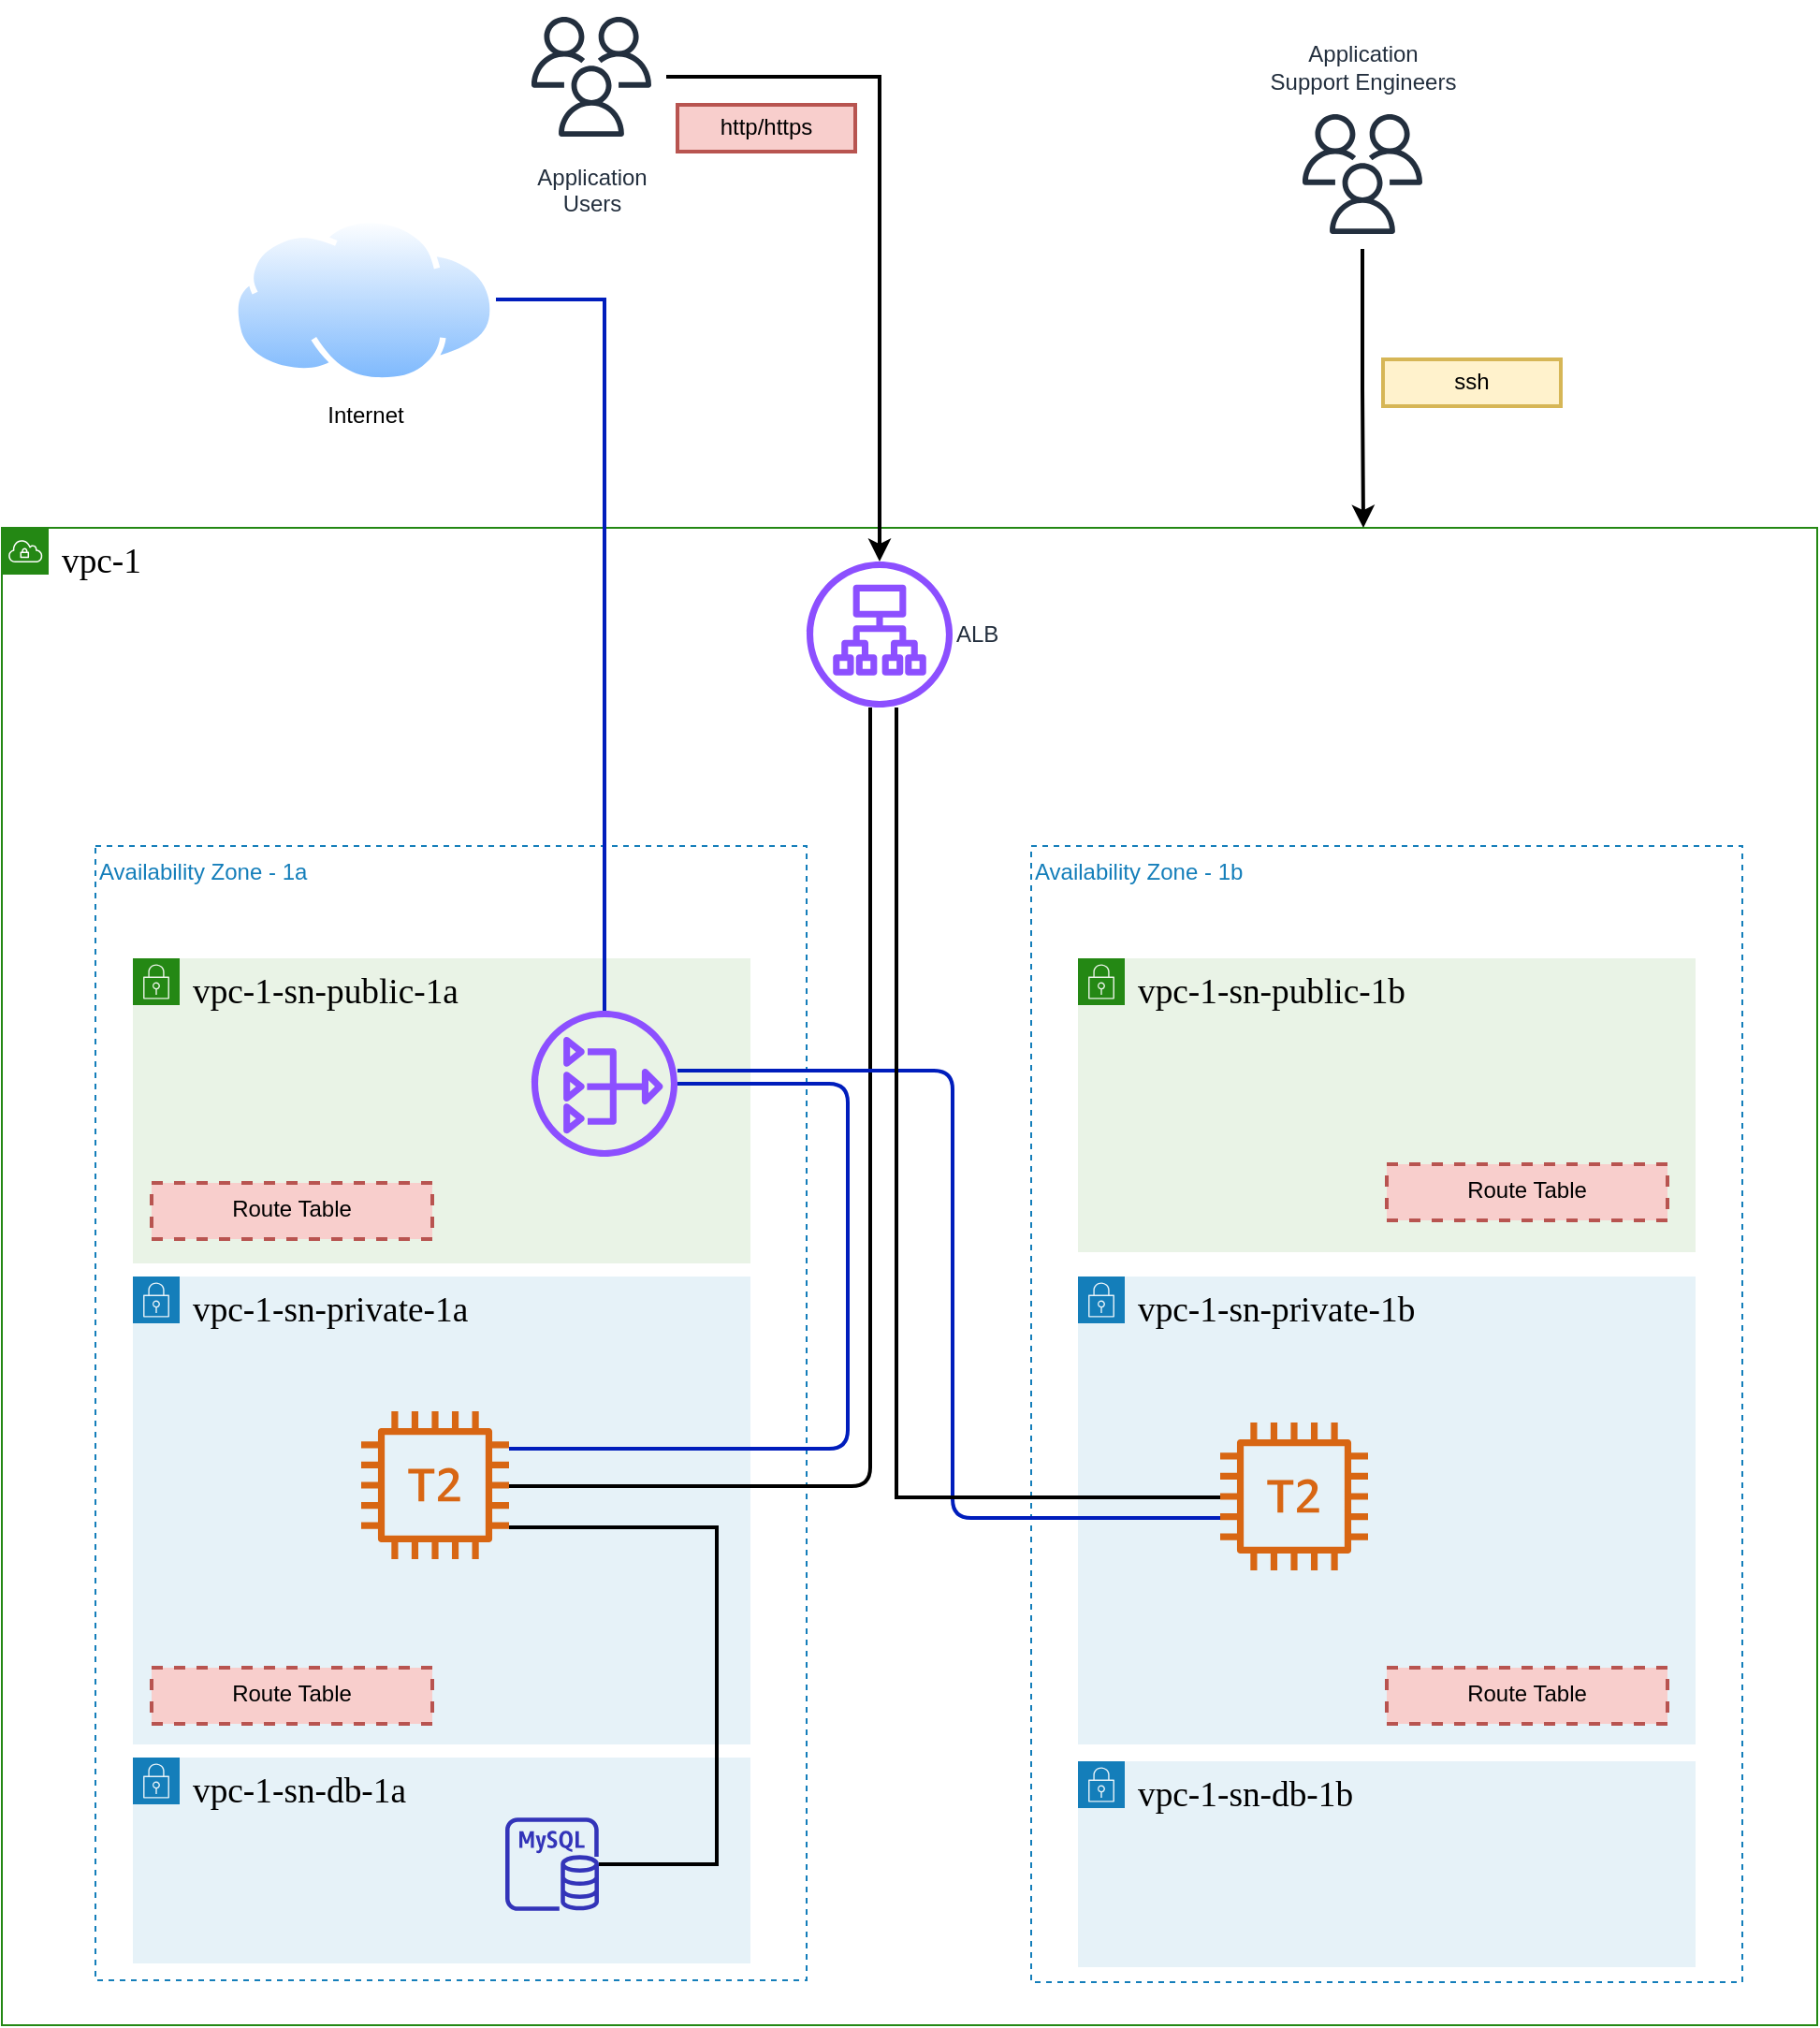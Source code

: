 <mxfile version="23.1.5" type="device">
  <diagram name="Part1" id="_OM3FWwfjT7G48boJ3s_">
    <mxGraphModel dx="1434" dy="884" grid="0" gridSize="10" guides="1" tooltips="1" connect="1" arrows="1" fold="1" page="0" pageScale="1" pageWidth="1100" pageHeight="850" math="0" shadow="0">
      <root>
        <mxCell id="FIwVsVLgRqs685gHFi1w-0" />
        <mxCell id="FIwVsVLgRqs685gHFi1w-1" parent="FIwVsVLgRqs685gHFi1w-0" />
        <mxCell id="FIwVsVLgRqs685gHFi1w-2" value="&lt;span style=&quot;font-size: 14.0pt ; font-family: &amp;quot;amazon ember&amp;quot; ; color: black&quot;&gt;vpc-1&lt;/span&gt;" style="points=[[0,0],[0.25,0],[0.5,0],[0.75,0],[1,0],[1,0.25],[1,0.5],[1,0.75],[1,1],[0.75,1],[0.5,1],[0.25,1],[0,1],[0,0.75],[0,0.5],[0,0.25]];outlineConnect=0;gradientColor=none;html=1;whiteSpace=wrap;fontSize=12;fontStyle=0;shape=mxgraph.aws4.group;grIcon=mxgraph.aws4.group_vpc;strokeColor=#248814;fillColor=none;verticalAlign=top;align=left;spacingLeft=30;fontColor=#AAB7B8;dashed=0;" parent="FIwVsVLgRqs685gHFi1w-1" vertex="1">
          <mxGeometry x="80" y="310" width="970" height="800" as="geometry" />
        </mxCell>
        <mxCell id="FIwVsVLgRqs685gHFi1w-3" value="Availability Zone - 1a" style="fillColor=none;strokeColor=#147EBA;dashed=1;verticalAlign=top;fontStyle=0;fontColor=#147EBA;align=left;" parent="FIwVsVLgRqs685gHFi1w-1" vertex="1">
          <mxGeometry x="130" y="480" width="380" height="606" as="geometry" />
        </mxCell>
        <mxCell id="FIwVsVLgRqs685gHFi1w-4" value="Availability Zone - 1b" style="fillColor=none;strokeColor=#147EBA;dashed=1;verticalAlign=top;fontStyle=0;fontColor=#147EBA;align=left;" parent="FIwVsVLgRqs685gHFi1w-1" vertex="1">
          <mxGeometry x="630" y="480" width="380" height="607" as="geometry" />
        </mxCell>
        <mxCell id="FIwVsVLgRqs685gHFi1w-5" value="&lt;span style=&quot;font-size: 14.0pt ; font-family: &amp;quot;amazon ember&amp;quot; ; color: black&quot;&gt;vpc-1-sn-public-1a&lt;br&gt;&lt;/span&gt;&lt;span style=&quot;font-size: 14.0pt ; font-family: &amp;quot;amazon ember&amp;quot; ; color: black&quot;&gt;&lt;br&gt;&lt;/span&gt;" style="points=[[0,0],[0.25,0],[0.5,0],[0.75,0],[1,0],[1,0.25],[1,0.5],[1,0.75],[1,1],[0.75,1],[0.5,1],[0.25,1],[0,1],[0,0.75],[0,0.5],[0,0.25]];outlineConnect=0;gradientColor=none;html=1;whiteSpace=wrap;fontSize=12;fontStyle=0;shape=mxgraph.aws4.group;grIcon=mxgraph.aws4.group_security_group;grStroke=0;strokeColor=#248814;fillColor=#E9F3E6;verticalAlign=top;align=left;spacingLeft=30;fontColor=#248814;dashed=0;" parent="FIwVsVLgRqs685gHFi1w-1" vertex="1">
          <mxGeometry x="150" y="540" width="330" height="163" as="geometry" />
        </mxCell>
        <mxCell id="FIwVsVLgRqs685gHFi1w-6" value="&lt;span style=&quot;font-size: 14.0pt ; font-family: &amp;quot;amazon ember&amp;quot; ; color: black&quot;&gt;vpc-1-sn-public-1b&lt;br&gt;&lt;/span&gt;&lt;span style=&quot;font-size: 14.0pt ; font-family: &amp;quot;amazon ember&amp;quot; ; color: black&quot;&gt;&lt;br&gt;&lt;/span&gt;" style="points=[[0,0],[0.25,0],[0.5,0],[0.75,0],[1,0],[1,0.25],[1,0.5],[1,0.75],[1,1],[0.75,1],[0.5,1],[0.25,1],[0,1],[0,0.75],[0,0.5],[0,0.25]];outlineConnect=0;gradientColor=none;html=1;whiteSpace=wrap;fontSize=12;fontStyle=0;shape=mxgraph.aws4.group;grIcon=mxgraph.aws4.group_security_group;grStroke=0;strokeColor=#248814;fillColor=#E9F3E6;verticalAlign=top;align=left;spacingLeft=30;fontColor=#248814;dashed=0;" parent="FIwVsVLgRqs685gHFi1w-1" vertex="1">
          <mxGeometry x="655" y="540" width="330" height="157" as="geometry" />
        </mxCell>
        <mxCell id="FIwVsVLgRqs685gHFi1w-7" value="&lt;span style=&quot;font-size: 14.0pt ; font-family: &amp;quot;amazon ember&amp;quot; ; color: black&quot;&gt;vpc-1-sn-private-1a&lt;br&gt;&lt;/span&gt;&lt;span style=&quot;font-size: 14.0pt ; font-family: &amp;quot;amazon ember&amp;quot; ; color: black&quot;&gt;&lt;br&gt;&lt;/span&gt;" style="points=[[0,0],[0.25,0],[0.5,0],[0.75,0],[1,0],[1,0.25],[1,0.5],[1,0.75],[1,1],[0.75,1],[0.5,1],[0.25,1],[0,1],[0,0.75],[0,0.5],[0,0.25]];outlineConnect=0;gradientColor=none;html=1;whiteSpace=wrap;fontSize=12;fontStyle=0;shape=mxgraph.aws4.group;grIcon=mxgraph.aws4.group_security_group;grStroke=0;strokeColor=#147EBA;fillColor=#E6F2F8;verticalAlign=top;align=left;spacingLeft=30;fontColor=#147EBA;dashed=0;" parent="FIwVsVLgRqs685gHFi1w-1" vertex="1">
          <mxGeometry x="150" y="710" width="330" height="250" as="geometry" />
        </mxCell>
        <mxCell id="FIwVsVLgRqs685gHFi1w-8" value="&lt;span style=&quot;font-size: 14.0pt ; font-family: &amp;quot;amazon ember&amp;quot; ; color: black&quot;&gt;vpc-1-sn-private-1b&lt;br&gt;&lt;/span&gt;&lt;span style=&quot;font-size: 14.0pt ; font-family: &amp;quot;amazon ember&amp;quot; ; color: black&quot;&gt;&lt;br&gt;&lt;/span&gt;" style="points=[[0,0],[0.25,0],[0.5,0],[0.75,0],[1,0],[1,0.25],[1,0.5],[1,0.75],[1,1],[0.75,1],[0.5,1],[0.25,1],[0,1],[0,0.75],[0,0.5],[0,0.25]];outlineConnect=0;gradientColor=none;html=1;whiteSpace=wrap;fontSize=12;fontStyle=0;shape=mxgraph.aws4.group;grIcon=mxgraph.aws4.group_security_group;grStroke=0;strokeColor=#147EBA;fillColor=#E6F2F8;verticalAlign=top;align=left;spacingLeft=30;fontColor=#147EBA;dashed=0;" parent="FIwVsVLgRqs685gHFi1w-1" vertex="1">
          <mxGeometry x="655" y="710" width="330" height="250" as="geometry" />
        </mxCell>
        <mxCell id="FIwVsVLgRqs685gHFi1w-10" value="&lt;span style=&quot;color: rgba(0 , 0 , 0 , 0) ; font-family: monospace ; font-size: 0px&quot;&gt;%3CmxGraphModel%3E%3Croot%3E%3CmxCell%20id%3D%220%22%2F%3E%3CmxCell%20id%3D%221%22%20parent%3D%220%22%2F%3E%3CmxCell%20id%3D%222%22%20value%3D%22cms-web-01%22%20style%3D%22outlineConnect%3D0%3BfontColor%3D%23232F3E%3BgradientColor%3Dnone%3BfillColor%3D%23D86613%3BstrokeColor%3Dnone%3Bdashed%3D0%3BverticalLabelPosition%3Dbottom%3BverticalAlign%3Dtop%3Balign%3Dcenter%3Bhtml%3D1%3BfontSize%3D12%3BfontStyle%3D0%3Baspect%3Dfixed%3BpointerEvents%3D1%3Bshape%3Dmxgraph.aws4.t2_instance%3BfontFamily%3DVerdana%3B%22%20vertex%3D%221%22%20parent%3D%221%22%3E%3CmxGeometry%20x%3D%22269%22%20y%3D%22834%22%20width%3D%2233%22%20height%3D%2233%22%20as%3D%22geometry%22%2F%3E%3C%2FmxCell%3E%3C%2Froot%3E%3C%2FmxGraphModel%3E&lt;/span&gt;" style="outlineConnect=0;fontColor=#232F3E;gradientColor=none;fillColor=#D86613;strokeColor=none;dashed=0;verticalLabelPosition=bottom;verticalAlign=top;align=center;html=1;fontSize=12;fontStyle=0;aspect=fixed;pointerEvents=1;shape=mxgraph.aws4.t2_instance;fontFamily=Verdana;" parent="FIwVsVLgRqs685gHFi1w-1" vertex="1">
          <mxGeometry x="731" y="788" width="79" height="79" as="geometry" />
        </mxCell>
        <mxCell id="FIwVsVLgRqs685gHFi1w-13" value="" style="endArrow=none;html=1;strokeWidth=2;edgeStyle=orthogonalEdgeStyle;startArrow=none;startFill=0;endFill=0;" parent="FIwVsVLgRqs685gHFi1w-1" target="BmUEXWPujjrW6N6NDiEU-2" edge="1" source="63ZmtIiYRRf0kduB_CUI-1">
          <mxGeometry width="50" height="50" relative="1" as="geometry">
            <mxPoint x="550" y="349.999" as="sourcePoint" />
            <mxPoint x="415" y="606" as="targetPoint" />
            <Array as="points">
              <mxPoint x="544" y="822" />
            </Array>
          </mxGeometry>
        </mxCell>
        <mxCell id="BmUEXWPujjrW6N6NDiEU-1" style="edgeStyle=orthogonalEdgeStyle;rounded=0;orthogonalLoop=1;jettySize=auto;html=1;strokeWidth=2;" edge="1" parent="FIwVsVLgRqs685gHFi1w-1" source="FIwVsVLgRqs685gHFi1w-17" target="63ZmtIiYRRf0kduB_CUI-1">
          <mxGeometry relative="1" as="geometry" />
        </mxCell>
        <mxCell id="FIwVsVLgRqs685gHFi1w-17" value="Application&lt;br&gt;Users" style="outlineConnect=0;fontColor=#232F3E;gradientColor=none;strokeColor=#232F3E;fillColor=#ffffff;dashed=0;verticalLabelPosition=bottom;verticalAlign=top;align=center;html=1;fontSize=12;fontStyle=0;aspect=fixed;shape=mxgraph.aws4.resourceIcon;resIcon=mxgraph.aws4.users;" parent="FIwVsVLgRqs685gHFi1w-1" vertex="1">
          <mxGeometry x="355" y="29" width="80" height="80" as="geometry" />
        </mxCell>
        <mxCell id="FIwVsVLgRqs685gHFi1w-18" value="Route Table" style="fontStyle=0;verticalAlign=middle;align=center;spacingTop=-2;fillColor=#f8cecc;rounded=0;whiteSpace=wrap;html=1;strokeColor=#b85450;strokeWidth=2;dashed=1;container=1;collapsible=0;rotation=0;labelBackgroundColor=none;" parent="FIwVsVLgRqs685gHFi1w-1" vertex="1">
          <mxGeometry x="160" y="919" width="150" height="30" as="geometry" />
        </mxCell>
        <mxCell id="FIwVsVLgRqs685gHFi1w-19" value="Route Table" style="fontStyle=0;verticalAlign=middle;align=center;spacingTop=-2;fillColor=#f8cecc;rounded=0;whiteSpace=wrap;html=1;strokeColor=#b85450;strokeWidth=2;dashed=1;container=1;collapsible=0;rotation=0;labelBackgroundColor=none;" parent="FIwVsVLgRqs685gHFi1w-1" vertex="1">
          <mxGeometry x="160" y="660" width="150" height="30" as="geometry" />
        </mxCell>
        <mxCell id="FIwVsVLgRqs685gHFi1w-20" value="Route Table" style="fontStyle=0;verticalAlign=middle;align=center;spacingTop=-2;fillColor=#f8cecc;rounded=0;whiteSpace=wrap;html=1;strokeColor=#b85450;strokeWidth=2;dashed=1;container=1;collapsible=0;rotation=0;labelBackgroundColor=none;" parent="FIwVsVLgRqs685gHFi1w-1" vertex="1">
          <mxGeometry x="820" y="650" width="150" height="30" as="geometry" />
        </mxCell>
        <mxCell id="FIwVsVLgRqs685gHFi1w-23" value="" style="endArrow=none;html=1;strokeWidth=2;edgeStyle=orthogonalEdgeStyle;startArrow=none;startFill=0;endFill=0;fillColor=#0050ef;strokeColor=#001DBC;" parent="FIwVsVLgRqs685gHFi1w-1" source="BmUEXWPujjrW6N6NDiEU-3" edge="1" target="BmUEXWPujjrW6N6NDiEU-2">
          <mxGeometry width="50" height="50" relative="1" as="geometry">
            <mxPoint x="455" y="639" as="sourcePoint" />
            <mxPoint x="390" y="884" as="targetPoint" />
            <Array as="points">
              <mxPoint x="532" y="607" />
              <mxPoint x="532" y="802" />
            </Array>
          </mxGeometry>
        </mxCell>
        <mxCell id="FIwVsVLgRqs685gHFi1w-24" value="" style="endArrow=none;html=1;strokeWidth=2;edgeStyle=orthogonalEdgeStyle;startArrow=none;startFill=0;endFill=0;fillColor=#0050ef;strokeColor=#001DBC;" parent="FIwVsVLgRqs685gHFi1w-1" source="BmUEXWPujjrW6N6NDiEU-3" target="FIwVsVLgRqs685gHFi1w-10" edge="1">
          <mxGeometry width="50" height="50" relative="1" as="geometry">
            <mxPoint x="455" y="617" as="sourcePoint" />
            <mxPoint x="388" y="881" as="targetPoint" />
            <Array as="points">
              <mxPoint x="588" y="600" />
              <mxPoint x="588" y="839" />
            </Array>
          </mxGeometry>
        </mxCell>
        <mxCell id="FIwVsVLgRqs685gHFi1w-26" value="Route Table" style="fontStyle=0;verticalAlign=middle;align=center;spacingTop=-2;fillColor=#f8cecc;rounded=0;whiteSpace=wrap;html=1;strokeColor=#b85450;strokeWidth=2;dashed=1;container=1;collapsible=0;rotation=0;labelBackgroundColor=none;" parent="FIwVsVLgRqs685gHFi1w-1" vertex="1">
          <mxGeometry x="820" y="919" width="150" height="30" as="geometry" />
        </mxCell>
        <mxCell id="FIwVsVLgRqs685gHFi1w-27" value="&lt;span style=&quot;font-size: 14.0pt ; font-family: &amp;quot;amazon ember&amp;quot; ; color: black&quot;&gt;vpc-1-sn-db-1a&lt;br&gt;&lt;/span&gt;&lt;span style=&quot;font-size: 14.0pt ; font-family: &amp;quot;amazon ember&amp;quot; ; color: black&quot;&gt;&lt;br&gt;&lt;/span&gt;" style="points=[[0,0],[0.25,0],[0.5,0],[0.75,0],[1,0],[1,0.25],[1,0.5],[1,0.75],[1,1],[0.75,1],[0.5,1],[0.25,1],[0,1],[0,0.75],[0,0.5],[0,0.25]];outlineConnect=0;gradientColor=none;html=1;whiteSpace=wrap;fontSize=12;fontStyle=0;shape=mxgraph.aws4.group;grIcon=mxgraph.aws4.group_security_group;grStroke=0;strokeColor=#147EBA;fillColor=#E6F2F8;verticalAlign=top;align=left;spacingLeft=30;fontColor=#147EBA;dashed=0;" parent="FIwVsVLgRqs685gHFi1w-1" vertex="1">
          <mxGeometry x="150" y="967" width="330" height="110" as="geometry" />
        </mxCell>
        <mxCell id="FIwVsVLgRqs685gHFi1w-28" value="&lt;span style=&quot;font-size: 14.0pt ; font-family: &amp;quot;amazon ember&amp;quot; ; color: black&quot;&gt;vpc-1-sn-db-1b&lt;br&gt;&lt;/span&gt;&lt;span style=&quot;font-size: 14.0pt ; font-family: &amp;quot;amazon ember&amp;quot; ; color: black&quot;&gt;&lt;br&gt;&lt;/span&gt;" style="points=[[0,0],[0.25,0],[0.5,0],[0.75,0],[1,0],[1,0.25],[1,0.5],[1,0.75],[1,1],[0.75,1],[0.5,1],[0.25,1],[0,1],[0,0.75],[0,0.5],[0,0.25]];outlineConnect=0;gradientColor=none;html=1;whiteSpace=wrap;fontSize=12;fontStyle=0;shape=mxgraph.aws4.group;grIcon=mxgraph.aws4.group_security_group;grStroke=0;strokeColor=#147EBA;fillColor=#E6F2F8;verticalAlign=top;align=left;spacingLeft=30;fontColor=#147EBA;dashed=0;" parent="FIwVsVLgRqs685gHFi1w-1" vertex="1">
          <mxGeometry x="655" y="969" width="330" height="110" as="geometry" />
        </mxCell>
        <mxCell id="FIwVsVLgRqs685gHFi1w-29" value="" style="outlineConnect=0;fontColor=#232F3E;gradientColor=none;fillColor=#3334B9;strokeColor=none;dashed=0;verticalLabelPosition=bottom;verticalAlign=top;align=center;html=1;fontSize=12;fontStyle=0;aspect=fixed;pointerEvents=1;shape=mxgraph.aws4.rds_mysql_instance;labelBackgroundColor=none;" parent="FIwVsVLgRqs685gHFi1w-1" vertex="1">
          <mxGeometry x="349" y="999" width="50" height="50" as="geometry" />
        </mxCell>
        <mxCell id="FIwVsVLgRqs685gHFi1w-32" style="edgeStyle=orthogonalEdgeStyle;rounded=0;orthogonalLoop=1;jettySize=auto;html=1;startArrow=none;startFill=0;endArrow=none;endFill=0;strokeWidth=2;" parent="FIwVsVLgRqs685gHFi1w-1" source="FIwVsVLgRqs685gHFi1w-29" target="BmUEXWPujjrW6N6NDiEU-2" edge="1">
          <mxGeometry relative="1" as="geometry">
            <mxPoint x="401.5" y="1037" as="sourcePoint" />
            <mxPoint x="393" y="893" as="targetPoint" />
            <Array as="points">
              <mxPoint x="462" y="1024" />
              <mxPoint x="462" y="844" />
            </Array>
          </mxGeometry>
        </mxCell>
        <mxCell id="JDCI6RPOC5cV9QV5NdkU-0" value="http/https" style="fontStyle=0;verticalAlign=middle;align=center;spacingTop=-2;fillColor=#f8cecc;rounded=0;whiteSpace=wrap;html=1;strokeColor=#b85450;strokeWidth=2;container=1;collapsible=0;rotation=0;labelBackgroundColor=none;" parent="FIwVsVLgRqs685gHFi1w-1" vertex="1">
          <mxGeometry x="441" y="84" width="95" height="25" as="geometry" />
        </mxCell>
        <mxCell id="JDCI6RPOC5cV9QV5NdkU-2" style="edgeStyle=orthogonalEdgeStyle;rounded=0;orthogonalLoop=1;jettySize=auto;html=1;entryX=0.75;entryY=0;entryDx=0;entryDy=0;strokeWidth=2;" parent="FIwVsVLgRqs685gHFi1w-1" source="JDCI6RPOC5cV9QV5NdkU-1" target="FIwVsVLgRqs685gHFi1w-2" edge="1">
          <mxGeometry relative="1" as="geometry" />
        </mxCell>
        <mxCell id="JDCI6RPOC5cV9QV5NdkU-1" value="Application&lt;br style=&quot;border-color: var(--border-color);&quot;&gt;Support Engineers" style="outlineConnect=0;fontColor=#232F3E;gradientColor=none;strokeColor=#232F3E;fillColor=#ffffff;dashed=0;verticalLabelPosition=top;verticalAlign=bottom;align=center;html=1;fontSize=12;fontStyle=0;aspect=fixed;shape=mxgraph.aws4.resourceIcon;resIcon=mxgraph.aws4.users;labelPosition=center;" parent="FIwVsVLgRqs685gHFi1w-1" vertex="1">
          <mxGeometry x="767" y="81" width="80" height="80" as="geometry" />
        </mxCell>
        <mxCell id="JDCI6RPOC5cV9QV5NdkU-3" value="ssh" style="fontStyle=0;verticalAlign=middle;align=center;spacingTop=-2;fillColor=#fff2cc;rounded=0;whiteSpace=wrap;html=1;strokeColor=#d6b656;strokeWidth=2;container=1;collapsible=0;rotation=0;labelBackgroundColor=none;" parent="FIwVsVLgRqs685gHFi1w-1" vertex="1">
          <mxGeometry x="818" y="220" width="95" height="25" as="geometry" />
        </mxCell>
        <mxCell id="BmUEXWPujjrW6N6NDiEU-7" style="edgeStyle=orthogonalEdgeStyle;rounded=0;orthogonalLoop=1;jettySize=auto;html=1;strokeWidth=2;endArrow=none;endFill=0;" edge="1" parent="FIwVsVLgRqs685gHFi1w-1" source="63ZmtIiYRRf0kduB_CUI-1" target="FIwVsVLgRqs685gHFi1w-10">
          <mxGeometry relative="1" as="geometry">
            <Array as="points">
              <mxPoint x="558" y="828" />
            </Array>
          </mxGeometry>
        </mxCell>
        <mxCell id="63ZmtIiYRRf0kduB_CUI-1" value="ALB" style="sketch=0;outlineConnect=0;fontColor=#232F3E;gradientColor=none;fillColor=#8C4FFF;strokeColor=none;dashed=0;verticalLabelPosition=middle;verticalAlign=middle;align=left;html=1;fontSize=12;fontStyle=0;aspect=fixed;pointerEvents=1;shape=mxgraph.aws4.application_load_balancer;labelPosition=right;" parent="FIwVsVLgRqs685gHFi1w-1" vertex="1">
          <mxGeometry x="510" y="328" width="78" height="78" as="geometry" />
        </mxCell>
        <mxCell id="BmUEXWPujjrW6N6NDiEU-2" value="&lt;span style=&quot;color: rgba(0 , 0 , 0 , 0) ; font-family: monospace ; font-size: 0px&quot;&gt;%3CmxGraphModel%3E%3Croot%3E%3CmxCell%20id%3D%220%22%2F%3E%3CmxCell%20id%3D%221%22%20parent%3D%220%22%2F%3E%3CmxCell%20id%3D%222%22%20value%3D%22cms-web-01%22%20style%3D%22outlineConnect%3D0%3BfontColor%3D%23232F3E%3BgradientColor%3Dnone%3BfillColor%3D%23D86613%3BstrokeColor%3Dnone%3Bdashed%3D0%3BverticalLabelPosition%3Dbottom%3BverticalAlign%3Dtop%3Balign%3Dcenter%3Bhtml%3D1%3BfontSize%3D12%3BfontStyle%3D0%3Baspect%3Dfixed%3BpointerEvents%3D1%3Bshape%3Dmxgraph.aws4.t2_instance%3BfontFamily%3DVerdana%3B%22%20vertex%3D%221%22%20parent%3D%221%22%3E%3CmxGeometry%20x%3D%22269%22%20y%3D%22834%22%20width%3D%2233%22%20height%3D%2233%22%20as%3D%22geometry%22%2F%3E%3C%2FmxCell%3E%3C%2Froot%3E%3C%2FmxGraphModel%3E&lt;/span&gt;" style="outlineConnect=0;fontColor=#232F3E;gradientColor=none;fillColor=#D86613;strokeColor=none;dashed=0;verticalLabelPosition=bottom;verticalAlign=top;align=center;html=1;fontSize=12;fontStyle=0;aspect=fixed;pointerEvents=1;shape=mxgraph.aws4.t2_instance;fontFamily=Verdana;" vertex="1" parent="FIwVsVLgRqs685gHFi1w-1">
          <mxGeometry x="272" y="782" width="79" height="79" as="geometry" />
        </mxCell>
        <mxCell id="BmUEXWPujjrW6N6NDiEU-4" style="edgeStyle=orthogonalEdgeStyle;rounded=0;orthogonalLoop=1;jettySize=auto;html=1;strokeWidth=2;startArrow=none;startFill=0;endArrow=none;endFill=0;fillColor=#0050ef;strokeColor=#001DBC;" edge="1" parent="FIwVsVLgRqs685gHFi1w-1" source="BmUEXWPujjrW6N6NDiEU-3" target="BmUEXWPujjrW6N6NDiEU-6">
          <mxGeometry relative="1" as="geometry">
            <mxPoint x="402" y="258" as="targetPoint" />
            <Array as="points">
              <mxPoint x="402" y="188" />
            </Array>
          </mxGeometry>
        </mxCell>
        <mxCell id="BmUEXWPujjrW6N6NDiEU-3" value="" style="sketch=0;outlineConnect=0;fontColor=#232F3E;gradientColor=none;fillColor=#8C4FFF;strokeColor=none;dashed=0;verticalLabelPosition=bottom;verticalAlign=top;align=center;html=1;fontSize=12;fontStyle=0;aspect=fixed;pointerEvents=1;shape=mxgraph.aws4.nat_gateway;" vertex="1" parent="FIwVsVLgRqs685gHFi1w-1">
          <mxGeometry x="363" y="568" width="78" height="78" as="geometry" />
        </mxCell>
        <mxCell id="BmUEXWPujjrW6N6NDiEU-6" value="Internet" style="image;aspect=fixed;perimeter=ellipsePerimeter;html=1;align=center;shadow=0;dashed=0;spacingTop=3;image=img/lib/active_directory/internet_cloud.svg;" vertex="1" parent="FIwVsVLgRqs685gHFi1w-1">
          <mxGeometry x="203" y="144" width="141" height="88.83" as="geometry" />
        </mxCell>
      </root>
    </mxGraphModel>
  </diagram>
</mxfile>
